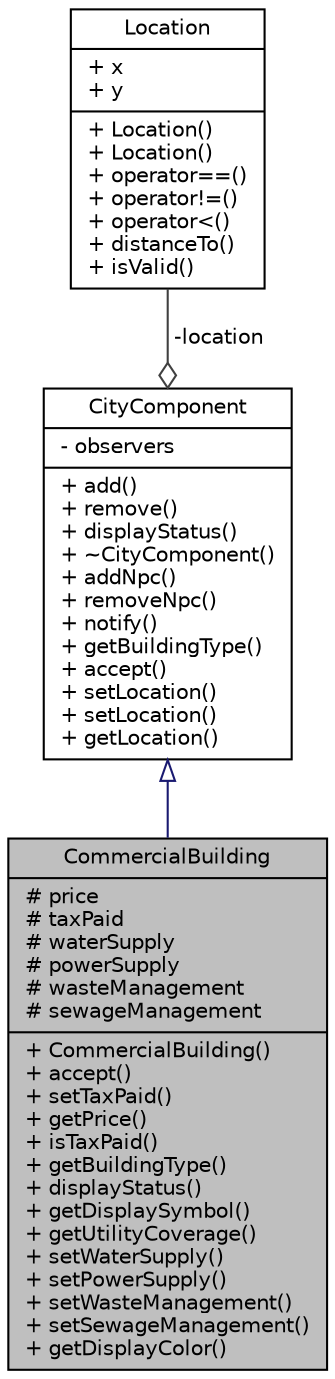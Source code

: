 digraph "CommercialBuilding"
{
 // LATEX_PDF_SIZE
  edge [fontname="Helvetica",fontsize="10",labelfontname="Helvetica",labelfontsize="10"];
  node [fontname="Helvetica",fontsize="10",shape=record];
  Node1 [label="{CommercialBuilding\n|# price\l# taxPaid\l# waterSupply\l# powerSupply\l# wasteManagement\l# sewageManagement\l|+ CommercialBuilding()\l+ accept()\l+ setTaxPaid()\l+ getPrice()\l+ isTaxPaid()\l+ getBuildingType()\l+ displayStatus()\l+ getDisplaySymbol()\l+ getUtilityCoverage()\l+ setWaterSupply()\l+ setPowerSupply()\l+ setWasteManagement()\l+ setSewageManagement()\l+ getDisplayColor()\l}",height=0.2,width=0.4,color="black", fillcolor="grey75", style="filled", fontcolor="black",tooltip="Represents a commercial building in the city, capable of interacting with utilities and tax collectio..."];
  Node2 -> Node1 [dir="back",color="midnightblue",fontsize="10",style="solid",arrowtail="onormal"];
  Node2 [label="{CityComponent\n|- observers\l|+ add()\l+ remove()\l+ displayStatus()\l+ ~CityComponent()\l+ addNpc()\l+ removeNpc()\l+ notify()\l+ getBuildingType()\l+ accept()\l+ setLocation()\l+ setLocation()\l+ getLocation()\l}",height=0.2,width=0.4,color="black", fillcolor="white", style="filled",URL="$classCityComponent.html",tooltip="Abstract base class representing a component of a city."];
  Node3 -> Node2 [color="grey25",fontsize="10",style="solid",label=" -location" ,arrowhead="odiamond"];
  Node3 [label="{Location\n|+ x\l+ y\l|+ Location()\l+ Location()\l+ operator==()\l+ operator!=()\l+ operator\<()\l+ distanceTo()\l+ isValid()\l}",height=0.2,width=0.4,color="black", fillcolor="white", style="filled",URL="$structLocation.html",tooltip="Represents a 2D coordinate location on a grid."];
}
